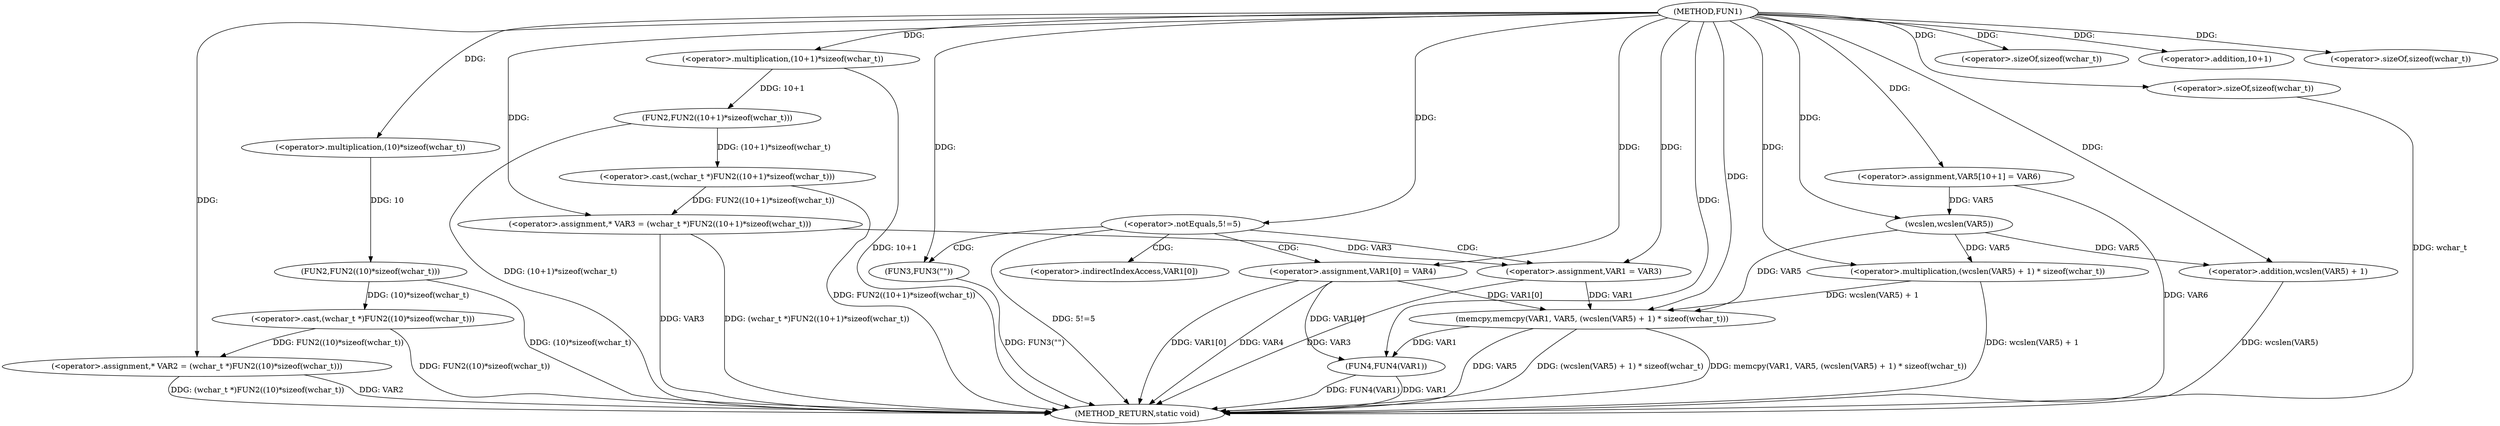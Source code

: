 digraph FUN1 {  
"1000100" [label = "(METHOD,FUN1)" ]
"1000159" [label = "(METHOD_RETURN,static void)" ]
"1000104" [label = "(<operator>.assignment,* VAR2 = (wchar_t *)FUN2((10)*sizeof(wchar_t)))" ]
"1000106" [label = "(<operator>.cast,(wchar_t *)FUN2((10)*sizeof(wchar_t)))" ]
"1000108" [label = "(FUN2,FUN2((10)*sizeof(wchar_t)))" ]
"1000109" [label = "(<operator>.multiplication,(10)*sizeof(wchar_t))" ]
"1000111" [label = "(<operator>.sizeOf,sizeof(wchar_t))" ]
"1000114" [label = "(<operator>.assignment,* VAR3 = (wchar_t *)FUN2((10+1)*sizeof(wchar_t)))" ]
"1000116" [label = "(<operator>.cast,(wchar_t *)FUN2((10+1)*sizeof(wchar_t)))" ]
"1000118" [label = "(FUN2,FUN2((10+1)*sizeof(wchar_t)))" ]
"1000119" [label = "(<operator>.multiplication,(10+1)*sizeof(wchar_t))" ]
"1000120" [label = "(<operator>.addition,10+1)" ]
"1000123" [label = "(<operator>.sizeOf,sizeof(wchar_t))" ]
"1000126" [label = "(<operator>.notEquals,5!=5)" ]
"1000130" [label = "(FUN3,FUN3(\"\"))" ]
"1000134" [label = "(<operator>.assignment,VAR1 = VAR3)" ]
"1000137" [label = "(<operator>.assignment,VAR1[0] = VAR4)" ]
"1000144" [label = "(<operator>.assignment,VAR5[10+1] = VAR6)" ]
"1000147" [label = "(memcpy,memcpy(VAR1, VAR5, (wcslen(VAR5) + 1) * sizeof(wchar_t)))" ]
"1000150" [label = "(<operator>.multiplication,(wcslen(VAR5) + 1) * sizeof(wchar_t))" ]
"1000151" [label = "(<operator>.addition,wcslen(VAR5) + 1)" ]
"1000152" [label = "(wcslen,wcslen(VAR5))" ]
"1000155" [label = "(<operator>.sizeOf,sizeof(wchar_t))" ]
"1000157" [label = "(FUN4,FUN4(VAR1))" ]
"1000138" [label = "(<operator>.indirectIndexAccess,VAR1[0])" ]
  "1000106" -> "1000159"  [ label = "DDG: FUN2((10)*sizeof(wchar_t))"] 
  "1000150" -> "1000159"  [ label = "DDG: wcslen(VAR5) + 1"] 
  "1000157" -> "1000159"  [ label = "DDG: FUN4(VAR1)"] 
  "1000104" -> "1000159"  [ label = "DDG: VAR2"] 
  "1000137" -> "1000159"  [ label = "DDG: VAR4"] 
  "1000151" -> "1000159"  [ label = "DDG: wcslen(VAR5)"] 
  "1000114" -> "1000159"  [ label = "DDG: VAR3"] 
  "1000147" -> "1000159"  [ label = "DDG: VAR5"] 
  "1000116" -> "1000159"  [ label = "DDG: FUN2((10+1)*sizeof(wchar_t))"] 
  "1000119" -> "1000159"  [ label = "DDG: 10+1"] 
  "1000134" -> "1000159"  [ label = "DDG: VAR3"] 
  "1000147" -> "1000159"  [ label = "DDG: (wcslen(VAR5) + 1) * sizeof(wchar_t)"] 
  "1000118" -> "1000159"  [ label = "DDG: (10+1)*sizeof(wchar_t)"] 
  "1000144" -> "1000159"  [ label = "DDG: VAR6"] 
  "1000130" -> "1000159"  [ label = "DDG: FUN3(\"\")"] 
  "1000126" -> "1000159"  [ label = "DDG: 5!=5"] 
  "1000157" -> "1000159"  [ label = "DDG: VAR1"] 
  "1000155" -> "1000159"  [ label = "DDG: wchar_t"] 
  "1000137" -> "1000159"  [ label = "DDG: VAR1[0]"] 
  "1000147" -> "1000159"  [ label = "DDG: memcpy(VAR1, VAR5, (wcslen(VAR5) + 1) * sizeof(wchar_t))"] 
  "1000114" -> "1000159"  [ label = "DDG: (wchar_t *)FUN2((10+1)*sizeof(wchar_t))"] 
  "1000104" -> "1000159"  [ label = "DDG: (wchar_t *)FUN2((10)*sizeof(wchar_t))"] 
  "1000108" -> "1000159"  [ label = "DDG: (10)*sizeof(wchar_t)"] 
  "1000106" -> "1000104"  [ label = "DDG: FUN2((10)*sizeof(wchar_t))"] 
  "1000100" -> "1000104"  [ label = "DDG: "] 
  "1000108" -> "1000106"  [ label = "DDG: (10)*sizeof(wchar_t)"] 
  "1000109" -> "1000108"  [ label = "DDG: 10"] 
  "1000100" -> "1000109"  [ label = "DDG: "] 
  "1000100" -> "1000111"  [ label = "DDG: "] 
  "1000116" -> "1000114"  [ label = "DDG: FUN2((10+1)*sizeof(wchar_t))"] 
  "1000100" -> "1000114"  [ label = "DDG: "] 
  "1000118" -> "1000116"  [ label = "DDG: (10+1)*sizeof(wchar_t)"] 
  "1000119" -> "1000118"  [ label = "DDG: 10+1"] 
  "1000100" -> "1000119"  [ label = "DDG: "] 
  "1000100" -> "1000120"  [ label = "DDG: "] 
  "1000100" -> "1000123"  [ label = "DDG: "] 
  "1000100" -> "1000126"  [ label = "DDG: "] 
  "1000100" -> "1000130"  [ label = "DDG: "] 
  "1000114" -> "1000134"  [ label = "DDG: VAR3"] 
  "1000100" -> "1000134"  [ label = "DDG: "] 
  "1000100" -> "1000137"  [ label = "DDG: "] 
  "1000100" -> "1000144"  [ label = "DDG: "] 
  "1000134" -> "1000147"  [ label = "DDG: VAR1"] 
  "1000137" -> "1000147"  [ label = "DDG: VAR1[0]"] 
  "1000100" -> "1000147"  [ label = "DDG: "] 
  "1000152" -> "1000147"  [ label = "DDG: VAR5"] 
  "1000150" -> "1000147"  [ label = "DDG: wcslen(VAR5) + 1"] 
  "1000152" -> "1000150"  [ label = "DDG: VAR5"] 
  "1000100" -> "1000150"  [ label = "DDG: "] 
  "1000152" -> "1000151"  [ label = "DDG: VAR5"] 
  "1000144" -> "1000152"  [ label = "DDG: VAR5"] 
  "1000100" -> "1000152"  [ label = "DDG: "] 
  "1000100" -> "1000151"  [ label = "DDG: "] 
  "1000100" -> "1000155"  [ label = "DDG: "] 
  "1000147" -> "1000157"  [ label = "DDG: VAR1"] 
  "1000137" -> "1000157"  [ label = "DDG: VAR1[0]"] 
  "1000100" -> "1000157"  [ label = "DDG: "] 
  "1000126" -> "1000137"  [ label = "CDG: "] 
  "1000126" -> "1000130"  [ label = "CDG: "] 
  "1000126" -> "1000138"  [ label = "CDG: "] 
  "1000126" -> "1000134"  [ label = "CDG: "] 
}

